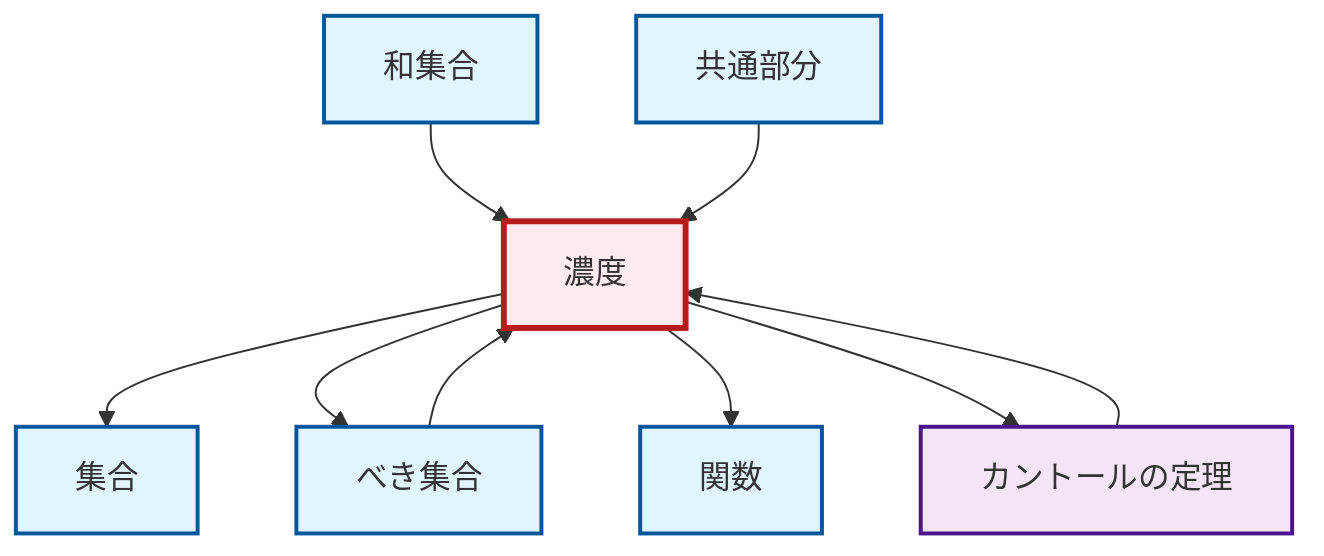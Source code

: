 graph TD
    classDef definition fill:#e1f5fe,stroke:#01579b,stroke-width:2px
    classDef theorem fill:#f3e5f5,stroke:#4a148c,stroke-width:2px
    classDef axiom fill:#fff3e0,stroke:#e65100,stroke-width:2px
    classDef example fill:#e8f5e9,stroke:#1b5e20,stroke-width:2px
    classDef current fill:#ffebee,stroke:#b71c1c,stroke-width:3px
    def-union["和集合"]:::definition
    def-function["関数"]:::definition
    def-power-set["べき集合"]:::definition
    thm-cantor["カントールの定理"]:::theorem
    def-intersection["共通部分"]:::definition
    def-cardinality["濃度"]:::definition
    def-set["集合"]:::definition
    def-cardinality --> def-set
    def-cardinality --> def-power-set
    thm-cantor --> def-cardinality
    def-cardinality --> def-function
    def-union --> def-cardinality
    def-power-set --> def-cardinality
    def-intersection --> def-cardinality
    def-cardinality --> thm-cantor
    class def-cardinality current